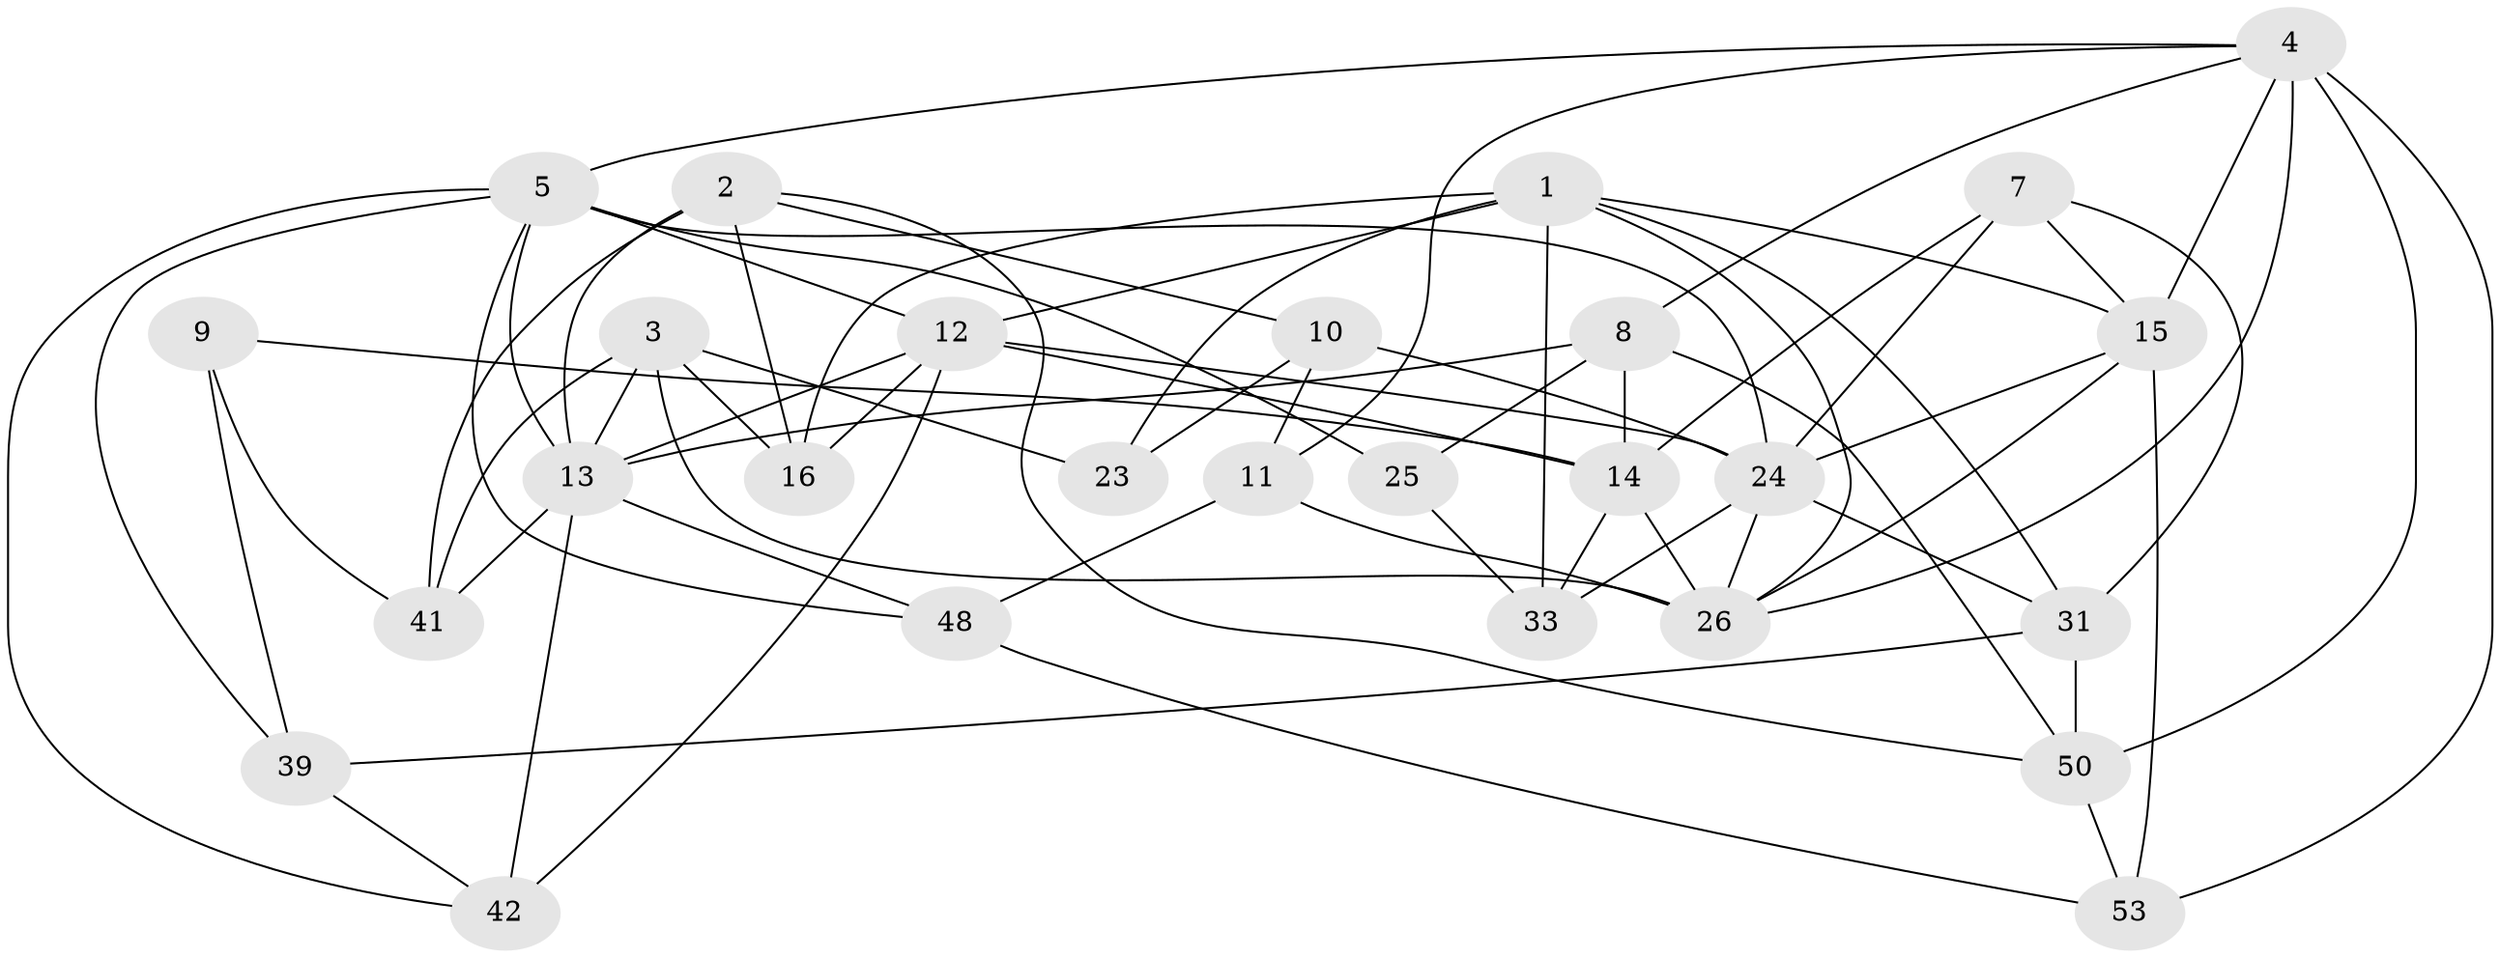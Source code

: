 // original degree distribution, {4: 1.0}
// Generated by graph-tools (version 1.1) at 2025/16/03/09/25 04:16:44]
// undirected, 27 vertices, 69 edges
graph export_dot {
graph [start="1"]
  node [color=gray90,style=filled];
  1 [super="+28+20"];
  2 [super="+6"];
  3 [super="+21+18"];
  4 [super="+30+32"];
  5 [super="+29+38"];
  7;
  8 [super="+17"];
  9;
  10;
  11;
  12 [super="+36+43+40"];
  13 [super="+22+19"];
  14 [super="+47"];
  15 [super="+37"];
  16;
  23;
  24 [super="+27+45"];
  25;
  26 [super="+49+44"];
  31 [super="+35"];
  33 [super="+46"];
  39;
  41;
  42;
  48;
  50 [super="+51"];
  53;
  1 -- 16;
  1 -- 26;
  1 -- 31 [weight=2];
  1 -- 33 [weight=2];
  1 -- 12 [weight=2];
  1 -- 23;
  1 -- 15;
  2 -- 10;
  2 -- 41;
  2 -- 16;
  2 -- 13 [weight=2];
  2 -- 50;
  3 -- 41;
  3 -- 23 [weight=2];
  3 -- 16;
  3 -- 13 [weight=2];
  3 -- 26 [weight=2];
  4 -- 50 [weight=2];
  4 -- 11;
  4 -- 5;
  4 -- 8;
  4 -- 53;
  4 -- 15;
  4 -- 26;
  5 -- 48;
  5 -- 42;
  5 -- 24;
  5 -- 25;
  5 -- 39;
  5 -- 13;
  5 -- 12;
  7 -- 14;
  7 -- 15;
  7 -- 31;
  7 -- 24;
  8 -- 25 [weight=2];
  8 -- 14;
  8 -- 50;
  8 -- 13;
  9 -- 41;
  9 -- 14 [weight=2];
  9 -- 39;
  10 -- 23;
  10 -- 11;
  10 -- 24;
  11 -- 48;
  11 -- 26;
  12 -- 42;
  12 -- 14;
  12 -- 13;
  12 -- 24;
  12 -- 16;
  13 -- 41;
  13 -- 42;
  13 -- 48;
  14 -- 26;
  14 -- 33 [weight=2];
  15 -- 26;
  15 -- 24;
  15 -- 53;
  24 -- 26;
  24 -- 31;
  24 -- 33;
  25 -- 33;
  31 -- 39;
  31 -- 50;
  39 -- 42;
  48 -- 53;
  50 -- 53;
}
